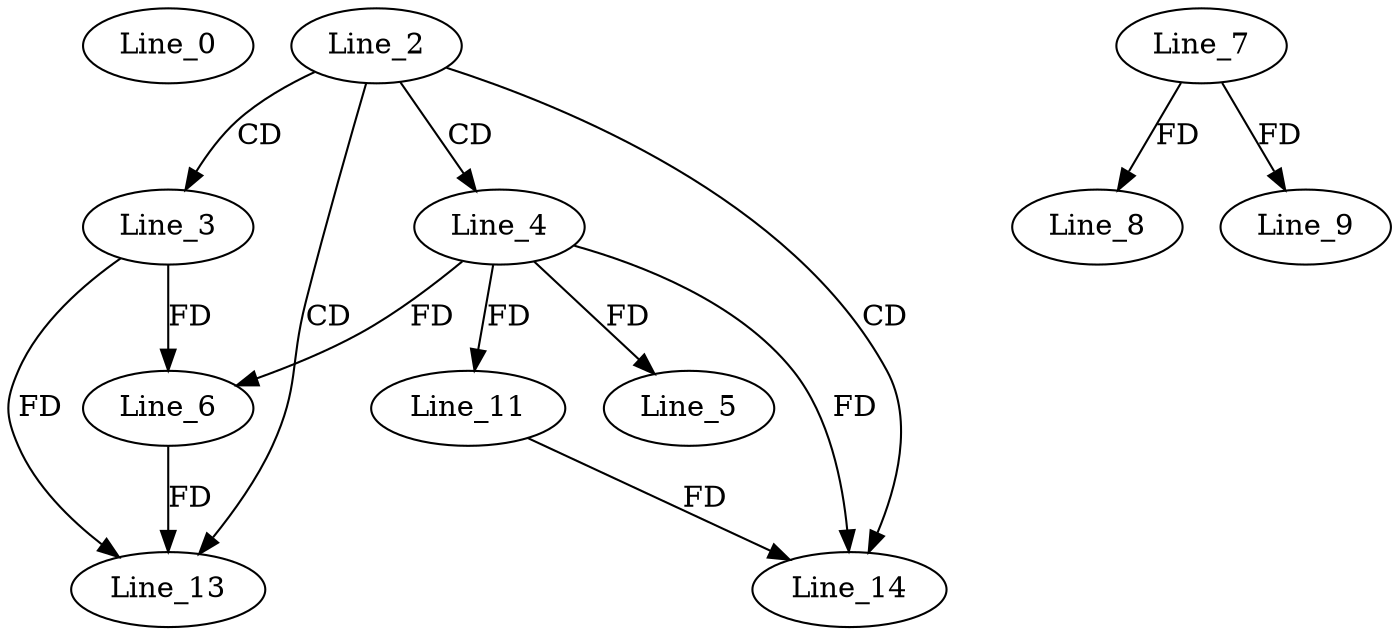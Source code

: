 digraph G {
  Line_0;
  Line_2;
  Line_3;
  Line_4;
  Line_5;
  Line_6;
  Line_7;
  Line_8;
  Line_9;
  Line_11;
  Line_13;
  Line_14;
  Line_2 -> Line_3 [ label="CD" ];
  Line_2 -> Line_4 [ label="CD" ];
  Line_4 -> Line_5 [ label="FD" ];
  Line_3 -> Line_6 [ label="FD" ];
  Line_4 -> Line_6 [ label="FD" ];
  Line_7 -> Line_8 [ label="FD" ];
  Line_7 -> Line_9 [ label="FD" ];
  Line_4 -> Line_11 [ label="FD" ];
  Line_2 -> Line_13 [ label="CD" ];
  Line_6 -> Line_13 [ label="FD" ];
  Line_3 -> Line_13 [ label="FD" ];
  Line_2 -> Line_14 [ label="CD" ];
  Line_11 -> Line_14 [ label="FD" ];
  Line_4 -> Line_14 [ label="FD" ];
}
